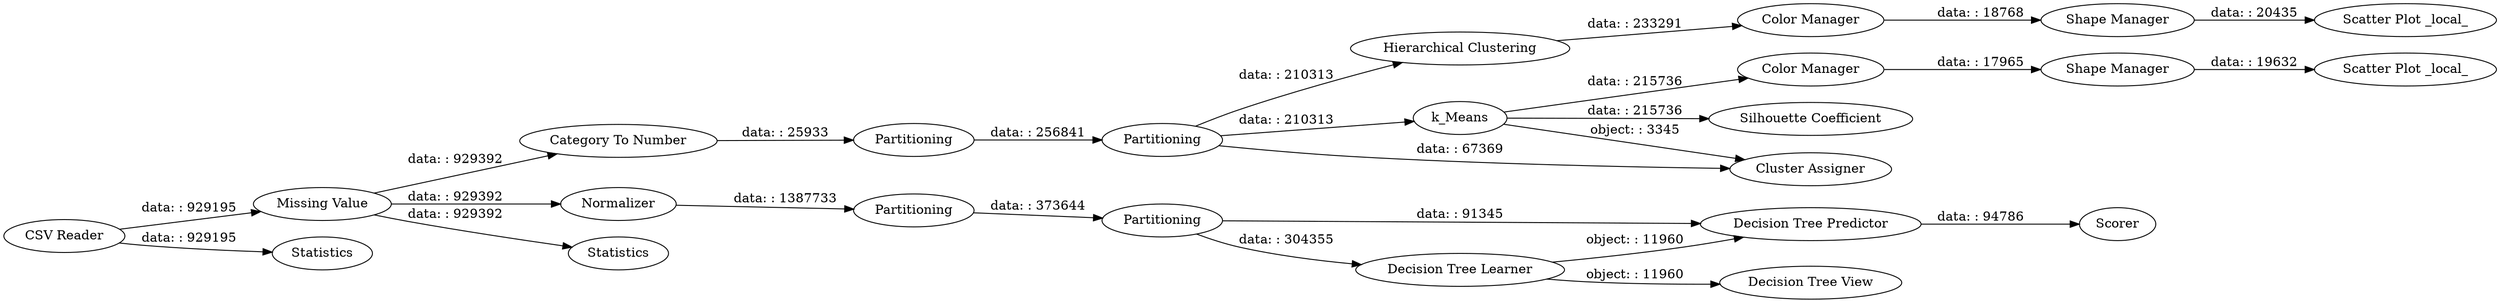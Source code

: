 digraph {
	"-5290739266201287987_23" [label="Scatter Plot _local_"]
	"-5290739266201287987_27" [label="Decision Tree Predictor"]
	"-5290739266201287987_32" [label="Category To Number"]
	"-5290739266201287987_25" [label=Partitioning]
	"-5290739266201287987_37" [label="Shape Manager"]
	"-5290739266201287987_29" [label=Scorer]
	"-5290739266201287987_21" [label="Color Manager"]
	"-5290739266201287987_24" [label="Silhouette Coefficient"]
	"-5290739266201287987_35" [label="Scatter Plot _local_"]
	"-5290739266201287987_15" [label="Missing Value"]
	"-5290739266201287987_33" [label=Partitioning]
	"-5290739266201287987_34" [label=Partitioning]
	"-5290739266201287987_28" [label="Decision Tree View"]
	"-5290739266201287987_18" [label="Hierarchical Clustering"]
	"-5290739266201287987_22" [label="Shape Manager"]
	"-5290739266201287987_17" [label=Partitioning]
	"-5290739266201287987_36" [label="Color Manager"]
	"-5290739266201287987_14" [label=Statistics]
	"-5290739266201287987_1" [label="CSV Reader"]
	"-5290739266201287987_30" [label=Normalizer]
	"-5290739266201287987_19" [label=k_Means]
	"-5290739266201287987_16" [label=Statistics]
	"-5290739266201287987_26" [label="Decision Tree Learner"]
	"-5290739266201287987_20" [label="Cluster Assigner"]
	"-5290739266201287987_27" -> "-5290739266201287987_29" [label="data: : 94786"]
	"-5290739266201287987_36" -> "-5290739266201287987_37" [label="data: : 18768"]
	"-5290739266201287987_17" -> "-5290739266201287987_25" [label="data: : 256841"]
	"-5290739266201287987_1" -> "-5290739266201287987_14" [label="data: : 929195"]
	"-5290739266201287987_19" -> "-5290739266201287987_24" [label="data: : 215736"]
	"-5290739266201287987_26" -> "-5290739266201287987_28" [label="object: : 11960"]
	"-5290739266201287987_32" -> "-5290739266201287987_17" [label="data: : 25933"]
	"-5290739266201287987_15" -> "-5290739266201287987_16" [label="data: : 929392"]
	"-5290739266201287987_15" -> "-5290739266201287987_32" [label="data: : 929392"]
	"-5290739266201287987_21" -> "-5290739266201287987_22" [label="data: : 17965"]
	"-5290739266201287987_30" -> "-5290739266201287987_34" [label="data: : 1387733"]
	"-5290739266201287987_33" -> "-5290739266201287987_26" [label="data: : 304355"]
	"-5290739266201287987_37" -> "-5290739266201287987_35" [label="data: : 20435"]
	"-5290739266201287987_15" -> "-5290739266201287987_30" [label="data: : 929392"]
	"-5290739266201287987_22" -> "-5290739266201287987_23" [label="data: : 19632"]
	"-5290739266201287987_25" -> "-5290739266201287987_18" [label="data: : 210313"]
	"-5290739266201287987_1" -> "-5290739266201287987_15" [label="data: : 929195"]
	"-5290739266201287987_18" -> "-5290739266201287987_36" [label="data: : 233291"]
	"-5290739266201287987_19" -> "-5290739266201287987_20" [label="object: : 3345"]
	"-5290739266201287987_26" -> "-5290739266201287987_27" [label="object: : 11960"]
	"-5290739266201287987_25" -> "-5290739266201287987_20" [label="data: : 67369"]
	"-5290739266201287987_19" -> "-5290739266201287987_21" [label="data: : 215736"]
	"-5290739266201287987_25" -> "-5290739266201287987_19" [label="data: : 210313"]
	"-5290739266201287987_34" -> "-5290739266201287987_33" [label="data: : 373644"]
	"-5290739266201287987_33" -> "-5290739266201287987_27" [label="data: : 91345"]
	rankdir=LR
}
